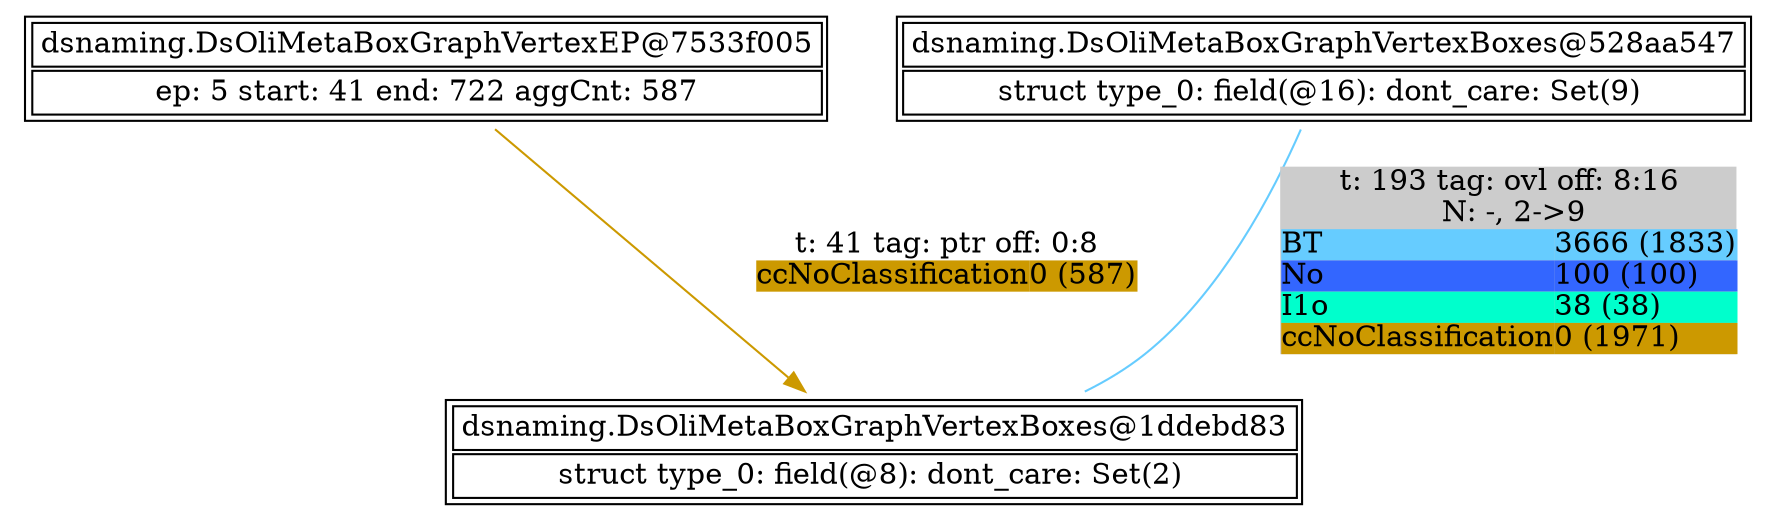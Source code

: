 digraph G {
	"dsnaming.DsOliMetaBoxGraphVertexEP@7533f005" -> "dsnaming.DsOliMetaBoxGraphVertexBoxes@1ddebd83" [color = "#CC9900", label = <<TABLE BORDER="0" ALIGN="left" COLOR="black" CELLBORDER="0"  CELLPADDING="0" CELLSPACING="0"><TR><TD COLSPAN="2">t: 41 tag: ptr off: 0:8</TD></TR><TR><TD ALIGN="left" BGCOLOR="#CC9900">ccNoClassification</TD><TD ALIGN="left" BGCOLOR="#CC9900">0 (587)</TD></TR></TABLE>>]
	"dsnaming.DsOliMetaBoxGraphVertexBoxes@528aa547" -> "dsnaming.DsOliMetaBoxGraphVertexBoxes@1ddebd83" [dir = none, label = <<TABLE BORDER="0" ALIGN="left" BGCOLOR="#CCCCCC" COLOR="black" CELLBORDER="0" CELLPADDING="0" CELLSPACING="0"><TR><TD COLSPAN="2">t: 193 tag: ovl off: 8:16</TD></TR><TR><TD COLSPAN="2"> N: -, 2-&gt;9</TD></TR><TR><TD ALIGN="left" BGCOLOR="#66CCFF">BT</TD><TD ALIGN="left" BGCOLOR="#66CCFF">3666 (1833)</TD></TR><TR><TD ALIGN="left" BGCOLOR="#3366FF">No</TD><TD ALIGN="left" BGCOLOR="#3366FF">100 (100)</TD></TR><TR><TD ALIGN="left" BGCOLOR="#00FFCC">I1o</TD><TD ALIGN="left" BGCOLOR="#00FFCC">38 (38)</TD></TR><TR><TD ALIGN="left" BGCOLOR="#CC9900">ccNoClassification</TD><TD ALIGN="left" BGCOLOR="#CC9900">0 (1971)</TD></TR></TABLE>>, color = "#66CCFF"]
	subgraph connected_vertices {
		rankdir = LR
		"dsnaming.DsOliMetaBoxGraphVertexEP@7533f005"  [label = <<TABLE><TR><TD COLSPAN="2">dsnaming.DsOliMetaBoxGraphVertexEP@7533f005</TD></TR><TR><TD COLSPAN="2">ep: 5 start: 41 end: 722 aggCnt: 587</TD></TR></TABLE>>, shape = none]
		"dsnaming.DsOliMetaBoxGraphVertexBoxes@528aa547"  [label = <<TABLE><TR><TD COLSPAN="2">dsnaming.DsOliMetaBoxGraphVertexBoxes@528aa547</TD></TR><TR><TD COLSPAN="2">struct type_0: field(@16): dont_care: Set(9) </TD></TR></TABLE>>, shape = none]
		"dsnaming.DsOliMetaBoxGraphVertexBoxes@1ddebd83"  [label = <<TABLE><TR><TD COLSPAN="2">dsnaming.DsOliMetaBoxGraphVertexBoxes@1ddebd83</TD></TR><TR><TD COLSPAN="2">struct type_0: field(@8): dont_care: Set(2) </TD></TR></TABLE>>, shape = none]
	}
}